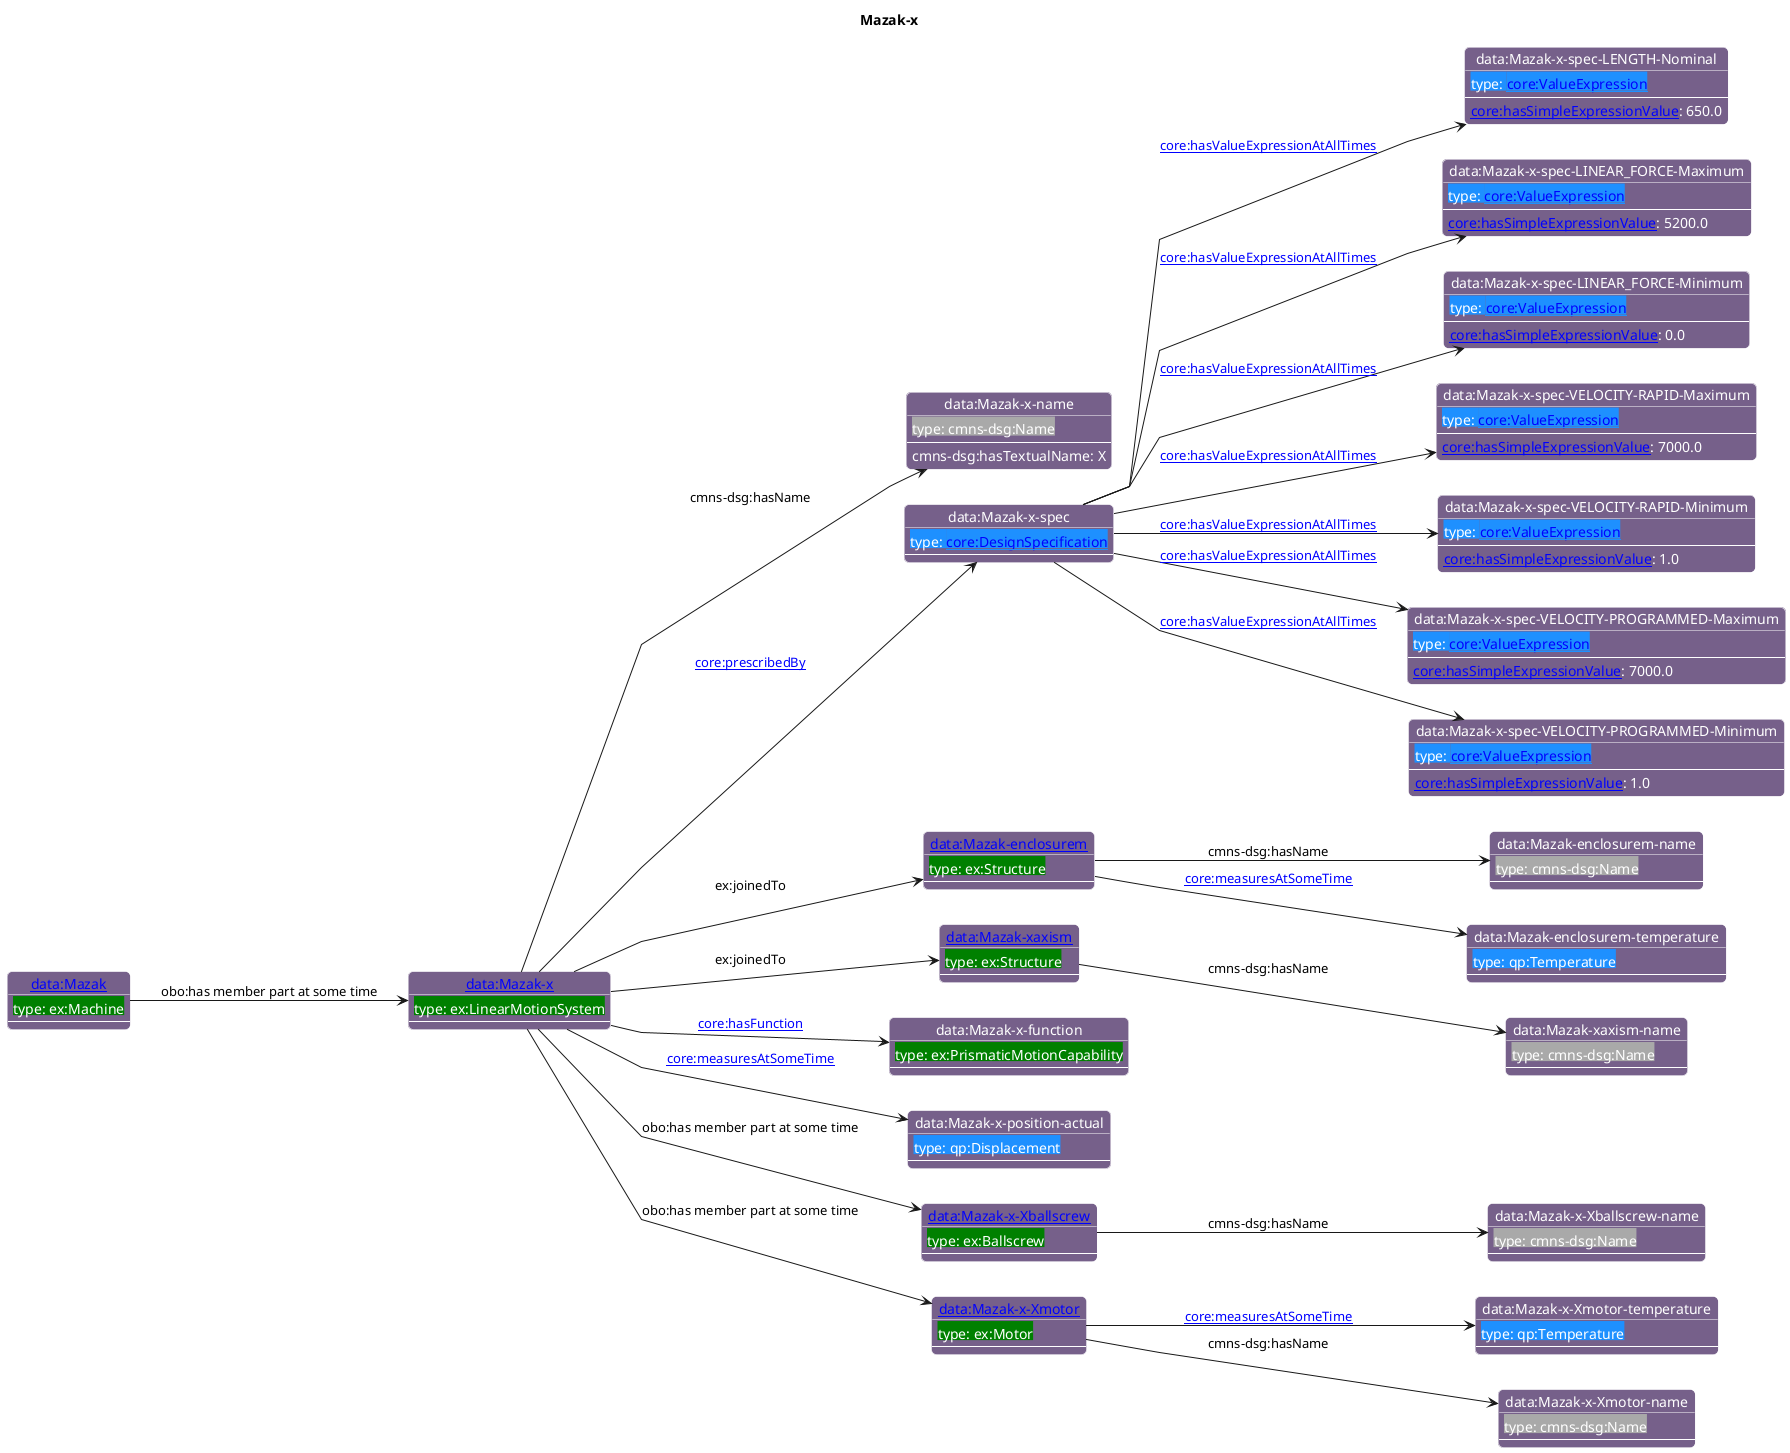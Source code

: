 @startuml
skinparam linetype polyline
left to right direction
title Mazak-x

skinparam roundCorner 10

skinparam object {
  BackgroundColor 76608A
  fontColor White
  BorderColor White 
  FontName Helvetica   
}

skinparam class{
   BackgroundColor White
   fontColor black
   FontStyle bold
   FontName Helvetica
}

object "[[./Mazak-x.html data:Mazak-x]]" as o1 #76608A {
 <back:#Green>type: ex:LinearMotionSystem</back> 
---
 }
object "data:Mazak-x-name" as o2 #76608A {
 <back:#DarkGrey>type: cmns-dsg:Name</back> 
---
 }
object "data:Mazak-x-spec" as o3 #76608A {
 <back:#1E90FF>type: [[https://spec.industrialontologies.org/ontology/core/Core/DesignSpecification core:DesignSpecification]]</back> 
---
 }
object "data:Mazak-x-spec-LENGTH-Nominal" as o4 #76608A {
 <back:#1E90FF>type: [[https://spec.industrialontologies.org/ontology/core/Core/ValueExpression core:ValueExpression]]</back> 
---
 }
object "data:Mazak-x-spec-LINEAR_FORCE-Maximum" as o5 #76608A {
 <back:#1E90FF>type: [[https://spec.industrialontologies.org/ontology/core/Core/ValueExpression core:ValueExpression]]</back> 
---
 }
object "data:Mazak-x-spec-LINEAR_FORCE-Minimum" as o6 #76608A {
 <back:#1E90FF>type: [[https://spec.industrialontologies.org/ontology/core/Core/ValueExpression core:ValueExpression]]</back> 
---
 }
object "data:Mazak-x-spec-VELOCITY-RAPID-Maximum" as o7 #76608A {
 <back:#1E90FF>type: [[https://spec.industrialontologies.org/ontology/core/Core/ValueExpression core:ValueExpression]]</back> 
---
 }
object "data:Mazak-x-spec-VELOCITY-RAPID-Minimum" as o8 #76608A {
 <back:#1E90FF>type: [[https://spec.industrialontologies.org/ontology/core/Core/ValueExpression core:ValueExpression]]</back> 
---
 }
object "data:Mazak-x-spec-VELOCITY-PROGRAMMED-Maximum" as o9 #76608A {
 <back:#1E90FF>type: [[https://spec.industrialontologies.org/ontology/core/Core/ValueExpression core:ValueExpression]]</back> 
---
 }
object "data:Mazak-x-spec-VELOCITY-PROGRAMMED-Minimum" as o10 #76608A {
 <back:#1E90FF>type: [[https://spec.industrialontologies.org/ontology/core/Core/ValueExpression core:ValueExpression]]</back> 
---
 }
object "[[./Mazak-enclosurem.html data:Mazak-enclosurem]]" as o11 #76608A {
 <back:#Green>type: ex:Structure</back> 
---
 }
object "data:Mazak-enclosurem-name" as o12 #76608A {
 <back:#DarkGrey>type: cmns-dsg:Name</back> 
---
 }
object "data:Mazak-enclosurem-temperature" as o13 #76608A {
 <back:#1E90FF>type: qp:Temperature</back> 
---
 }
object "[[./Mazak-xaxism.html data:Mazak-xaxism]]" as o14 #76608A {
 <back:#Green>type: ex:Structure</back> 
---
 }
object "data:Mazak-xaxism-name" as o15 #76608A {
 <back:#DarkGrey>type: cmns-dsg:Name</back> 
---
 }
object "data:Mazak-x-function" as o16 #76608A {
 <back:#Green>type: ex:PrismaticMotionCapability</back> 
---
 }
object "data:Mazak-x-position-actual" as o17 #76608A {
 <back:#1E90FF>type: qp:Displacement</back> 
---
 }
object "[[./Mazak-x-Xballscrew.html data:Mazak-x-Xballscrew]]" as o18 #76608A {
 <back:#Green>type: ex:Ballscrew</back> 
---
 }
object "data:Mazak-x-Xballscrew-name" as o19 #76608A {
 <back:#DarkGrey>type: cmns-dsg:Name</back> 
---
 }
object "[[./Mazak-x-Xmotor.html data:Mazak-x-Xmotor]]" as o20 #76608A {
 <back:#Green>type: ex:Motor</back> 
---
 }
object "data:Mazak-x-Xmotor-temperature" as o21 #76608A {
 <back:#1E90FF>type: qp:Temperature</back> 
---
 }
object "data:Mazak-x-Xmotor-name" as o22 #76608A {
 <back:#DarkGrey>type: cmns-dsg:Name</back> 
---
 }
object "[[./Mazak.html data:Mazak]]" as o23 #76608A {
 <back:#Green>type: ex:Machine</back> 
---
 }
o1 --> o2 : cmns-dsg:hasName
o2 : cmns-dsg:hasTextualName: X
o1 --> o3 : [[https://spec.industrialontologies.org/ontology/core/Core/prescribedBy core:prescribedBy]]
o3 --> o4 : [[https://spec.industrialontologies.org/ontology/core/Core/hasValueExpressionAtAllTimes core:hasValueExpressionAtAllTimes]]
o4 : [[https://spec.industrialontologies.org/ontology/core/Core/hasSimpleExpressionValue core:hasSimpleExpressionValue]]: 650.0
o3 --> o5 : [[https://spec.industrialontologies.org/ontology/core/Core/hasValueExpressionAtAllTimes core:hasValueExpressionAtAllTimes]]
o5 : [[https://spec.industrialontologies.org/ontology/core/Core/hasSimpleExpressionValue core:hasSimpleExpressionValue]]: 5200.0
o3 --> o6 : [[https://spec.industrialontologies.org/ontology/core/Core/hasValueExpressionAtAllTimes core:hasValueExpressionAtAllTimes]]
o6 : [[https://spec.industrialontologies.org/ontology/core/Core/hasSimpleExpressionValue core:hasSimpleExpressionValue]]: 0.0
o3 --> o7 : [[https://spec.industrialontologies.org/ontology/core/Core/hasValueExpressionAtAllTimes core:hasValueExpressionAtAllTimes]]
o7 : [[https://spec.industrialontologies.org/ontology/core/Core/hasSimpleExpressionValue core:hasSimpleExpressionValue]]: 7000.0
o3 --> o8 : [[https://spec.industrialontologies.org/ontology/core/Core/hasValueExpressionAtAllTimes core:hasValueExpressionAtAllTimes]]
o8 : [[https://spec.industrialontologies.org/ontology/core/Core/hasSimpleExpressionValue core:hasSimpleExpressionValue]]: 1.0
o3 --> o9 : [[https://spec.industrialontologies.org/ontology/core/Core/hasValueExpressionAtAllTimes core:hasValueExpressionAtAllTimes]]
o9 : [[https://spec.industrialontologies.org/ontology/core/Core/hasSimpleExpressionValue core:hasSimpleExpressionValue]]: 7000.0
o3 --> o10 : [[https://spec.industrialontologies.org/ontology/core/Core/hasValueExpressionAtAllTimes core:hasValueExpressionAtAllTimes]]
o10 : [[https://spec.industrialontologies.org/ontology/core/Core/hasSimpleExpressionValue core:hasSimpleExpressionValue]]: 1.0
o1 --> o11 : ex:joinedTo
o11 --> o12 : cmns-dsg:hasName
o11 --> o13 : [[https://spec.industrialontologies.org/ontology/core/Core/measuresAtSomeTime core:measuresAtSomeTime]]
o1 --> o14 : ex:joinedTo
o14 --> o15 : cmns-dsg:hasName
o1 --> o16 : [[https://spec.industrialontologies.org/ontology/core/Core/hasFunction core:hasFunction]]
o1 --> o17 : [[https://spec.industrialontologies.org/ontology/core/Core/measuresAtSomeTime core:measuresAtSomeTime]]
o1 --> o18 : obo:has member part at some time
o18 --> o19 : cmns-dsg:hasName
o1 --> o20 : obo:has member part at some time
o20 --> o21 : [[https://spec.industrialontologies.org/ontology/core/Core/measuresAtSomeTime core:measuresAtSomeTime]]
o20 --> o22 : cmns-dsg:hasName
o23 --> o1 : obo:has member part at some time
@enduml
